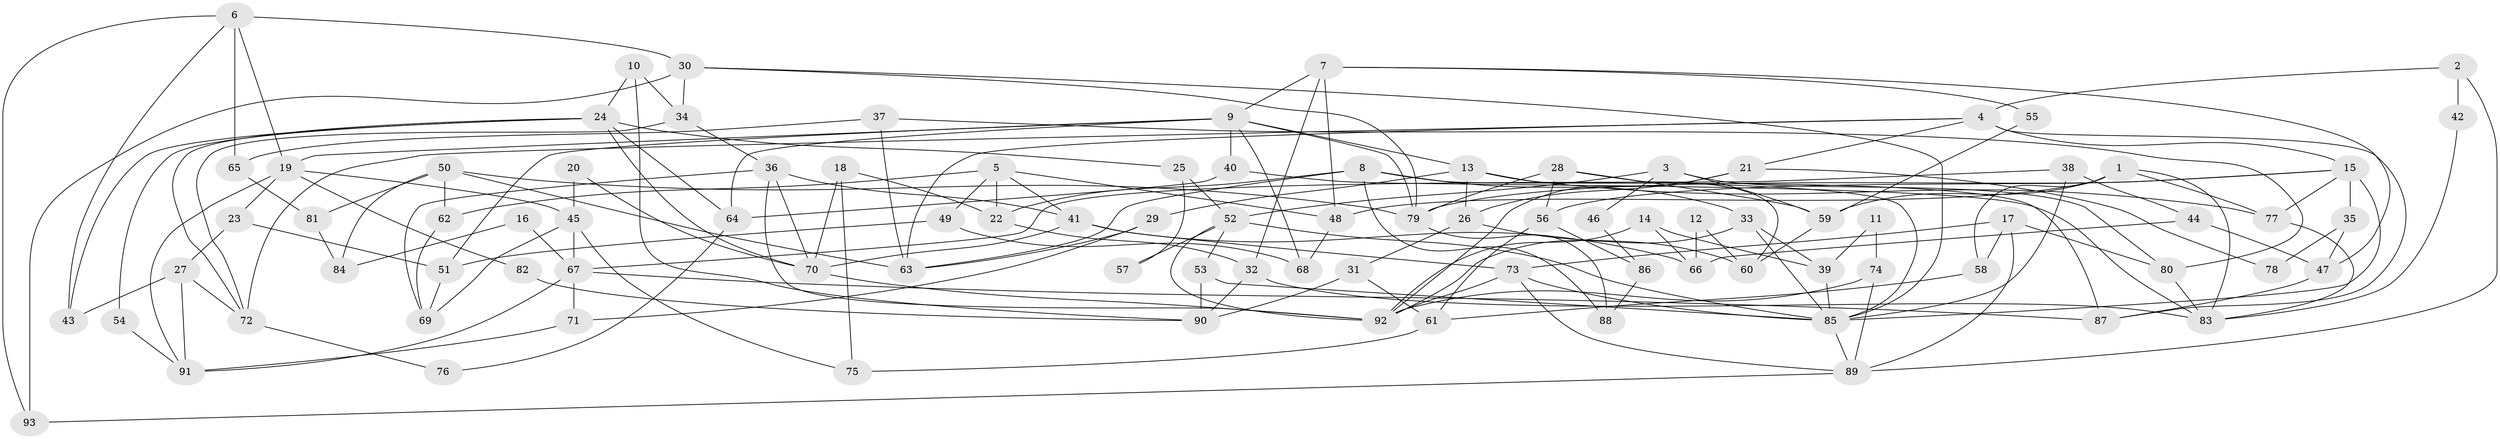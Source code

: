 // coarse degree distribution, {6: 0.17857142857142858, 3: 0.25, 4: 0.14285714285714285, 8: 0.07142857142857142, 7: 0.07142857142857142, 2: 0.05357142857142857, 11: 0.017857142857142856, 9: 0.03571428571428571, 5: 0.16071428571428573, 10: 0.017857142857142856}
// Generated by graph-tools (version 1.1) at 2025/24/03/03/25 07:24:04]
// undirected, 93 vertices, 186 edges
graph export_dot {
graph [start="1"]
  node [color=gray90,style=filled];
  1;
  2;
  3;
  4;
  5;
  6;
  7;
  8;
  9;
  10;
  11;
  12;
  13;
  14;
  15;
  16;
  17;
  18;
  19;
  20;
  21;
  22;
  23;
  24;
  25;
  26;
  27;
  28;
  29;
  30;
  31;
  32;
  33;
  34;
  35;
  36;
  37;
  38;
  39;
  40;
  41;
  42;
  43;
  44;
  45;
  46;
  47;
  48;
  49;
  50;
  51;
  52;
  53;
  54;
  55;
  56;
  57;
  58;
  59;
  60;
  61;
  62;
  63;
  64;
  65;
  66;
  67;
  68;
  69;
  70;
  71;
  72;
  73;
  74;
  75;
  76;
  77;
  78;
  79;
  80;
  81;
  82;
  83;
  84;
  85;
  86;
  87;
  88;
  89;
  90;
  91;
  92;
  93;
  1 -- 83;
  1 -- 48;
  1 -- 58;
  1 -- 59;
  1 -- 77;
  2 -- 89;
  2 -- 4;
  2 -- 42;
  3 -- 59;
  3 -- 52;
  3 -- 46;
  3 -- 80;
  4 -- 72;
  4 -- 21;
  4 -- 15;
  4 -- 63;
  4 -- 87;
  5 -- 41;
  5 -- 22;
  5 -- 48;
  5 -- 49;
  5 -- 62;
  6 -- 19;
  6 -- 30;
  6 -- 43;
  6 -- 65;
  6 -- 93;
  7 -- 9;
  7 -- 48;
  7 -- 32;
  7 -- 47;
  7 -- 55;
  8 -- 63;
  8 -- 87;
  8 -- 22;
  8 -- 33;
  8 -- 88;
  9 -- 64;
  9 -- 79;
  9 -- 13;
  9 -- 19;
  9 -- 40;
  9 -- 51;
  9 -- 68;
  10 -- 34;
  10 -- 90;
  10 -- 24;
  11 -- 39;
  11 -- 74;
  12 -- 60;
  12 -- 66;
  13 -- 77;
  13 -- 26;
  13 -- 29;
  13 -- 60;
  14 -- 39;
  14 -- 92;
  14 -- 66;
  15 -- 85;
  15 -- 35;
  15 -- 56;
  15 -- 77;
  15 -- 79;
  16 -- 84;
  16 -- 67;
  17 -- 73;
  17 -- 89;
  17 -- 58;
  17 -- 80;
  18 -- 22;
  18 -- 70;
  18 -- 75;
  19 -- 91;
  19 -- 23;
  19 -- 45;
  19 -- 82;
  20 -- 45;
  20 -- 70;
  21 -- 26;
  21 -- 92;
  21 -- 78;
  22 -- 32;
  23 -- 27;
  23 -- 51;
  24 -- 70;
  24 -- 25;
  24 -- 43;
  24 -- 54;
  24 -- 64;
  24 -- 72;
  25 -- 52;
  25 -- 57;
  26 -- 60;
  26 -- 31;
  27 -- 43;
  27 -- 91;
  27 -- 72;
  28 -- 79;
  28 -- 56;
  28 -- 59;
  28 -- 85;
  29 -- 63;
  29 -- 71;
  30 -- 34;
  30 -- 85;
  30 -- 79;
  30 -- 93;
  31 -- 90;
  31 -- 61;
  32 -- 83;
  32 -- 90;
  33 -- 85;
  33 -- 39;
  33 -- 92;
  34 -- 72;
  34 -- 36;
  35 -- 47;
  35 -- 78;
  36 -- 92;
  36 -- 69;
  36 -- 41;
  36 -- 70;
  37 -- 63;
  37 -- 80;
  37 -- 65;
  38 -- 67;
  38 -- 85;
  38 -- 44;
  39 -- 85;
  40 -- 83;
  40 -- 64;
  41 -- 70;
  41 -- 66;
  41 -- 73;
  42 -- 83;
  44 -- 66;
  44 -- 47;
  45 -- 75;
  45 -- 67;
  45 -- 69;
  46 -- 86;
  47 -- 87;
  48 -- 68;
  49 -- 51;
  49 -- 68;
  50 -- 79;
  50 -- 62;
  50 -- 63;
  50 -- 81;
  50 -- 84;
  51 -- 69;
  52 -- 85;
  52 -- 92;
  52 -- 53;
  52 -- 57;
  53 -- 85;
  53 -- 90;
  54 -- 91;
  55 -- 59;
  56 -- 61;
  56 -- 86;
  58 -- 61;
  59 -- 60;
  61 -- 75;
  62 -- 69;
  64 -- 76;
  65 -- 81;
  67 -- 87;
  67 -- 71;
  67 -- 91;
  70 -- 92;
  71 -- 91;
  72 -- 76;
  73 -- 85;
  73 -- 89;
  73 -- 92;
  74 -- 89;
  74 -- 92;
  77 -- 83;
  79 -- 88;
  80 -- 83;
  81 -- 84;
  82 -- 90;
  85 -- 89;
  86 -- 88;
  89 -- 93;
}
